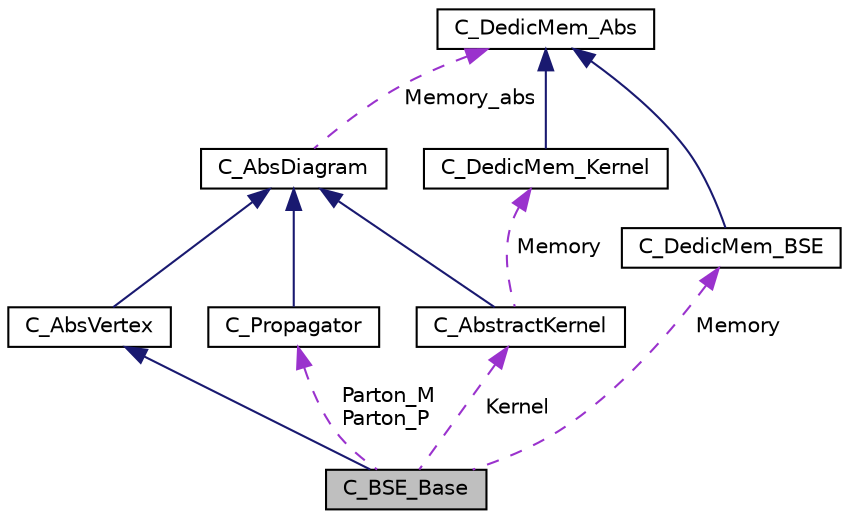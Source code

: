 digraph "C_BSE_Base"
{
  edge [fontname="Helvetica",fontsize="10",labelfontname="Helvetica",labelfontsize="10"];
  node [fontname="Helvetica",fontsize="10",shape=record];
  Node1 [label="C_BSE_Base",height=0.2,width=0.4,color="black", fillcolor="grey75", style="filled" fontcolor="black"];
  Node2 -> Node1 [dir="back",color="midnightblue",fontsize="10",style="solid",fontname="Helvetica"];
  Node2 [label="C_AbsVertex",height=0.2,width=0.4,color="black", fillcolor="white", style="filled",URL="$class_c___abs_vertex.html"];
  Node3 -> Node2 [dir="back",color="midnightblue",fontsize="10",style="solid",fontname="Helvetica"];
  Node3 [label="C_AbsDiagram",height=0.2,width=0.4,color="black", fillcolor="white", style="filled",URL="$class_c___abs_diagram.html"];
  Node4 -> Node3 [dir="back",color="darkorchid3",fontsize="10",style="dashed",label=" Memory_abs" ,fontname="Helvetica"];
  Node4 [label="C_DedicMem_Abs",height=0.2,width=0.4,color="black", fillcolor="white", style="filled",URL="$class_c___dedic_mem___abs.html"];
  Node5 -> Node1 [dir="back",color="darkorchid3",fontsize="10",style="dashed",label=" Parton_M\nParton_P" ,fontname="Helvetica"];
  Node5 [label="C_Propagator",height=0.2,width=0.4,color="black", fillcolor="white", style="filled",URL="$class_c___propagator.html"];
  Node3 -> Node5 [dir="back",color="midnightblue",fontsize="10",style="solid",fontname="Helvetica"];
  Node6 -> Node1 [dir="back",color="darkorchid3",fontsize="10",style="dashed",label=" Kernel" ,fontname="Helvetica"];
  Node6 [label="C_AbstractKernel",height=0.2,width=0.4,color="black", fillcolor="white", style="filled",URL="$class_c___abstract_kernel.html"];
  Node3 -> Node6 [dir="back",color="midnightblue",fontsize="10",style="solid",fontname="Helvetica"];
  Node7 -> Node6 [dir="back",color="darkorchid3",fontsize="10",style="dashed",label=" Memory" ,fontname="Helvetica"];
  Node7 [label="C_DedicMem_Kernel",height=0.2,width=0.4,color="black", fillcolor="white", style="filled",URL="$class_c___dedic_mem___kernel.html"];
  Node4 -> Node7 [dir="back",color="midnightblue",fontsize="10",style="solid",fontname="Helvetica"];
  Node8 -> Node1 [dir="back",color="darkorchid3",fontsize="10",style="dashed",label=" Memory" ,fontname="Helvetica"];
  Node8 [label="C_DedicMem_BSE",height=0.2,width=0.4,color="black", fillcolor="white", style="filled",URL="$class_c___dedic_mem___b_s_e.html"];
  Node4 -> Node8 [dir="back",color="midnightblue",fontsize="10",style="solid",fontname="Helvetica"];
}
